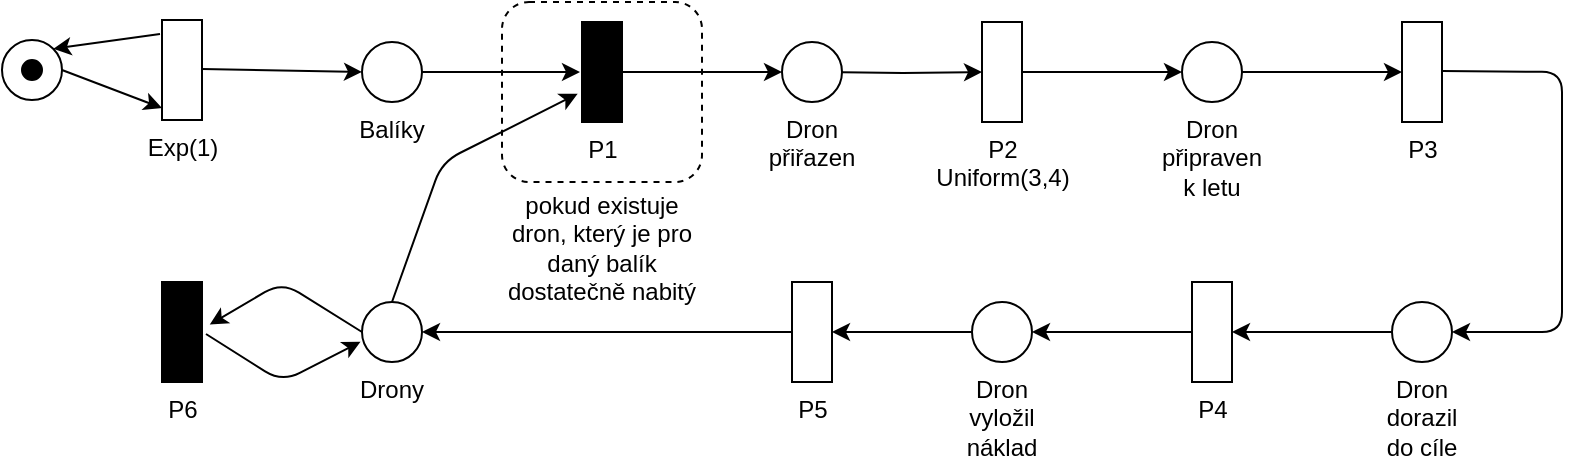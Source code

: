<mxfile version="13.10.9" type="device"><diagram id="WpIcmhd5gXg1aA0_rH4b" name="Page-1"><mxGraphModel dx="813" dy="435" grid="0" gridSize="10" guides="1" tooltips="1" connect="1" arrows="1" fold="1" page="1" pageScale="1" pageWidth="1169" pageHeight="827" math="0" shadow="0"><root><mxCell id="0"/><mxCell id="1" parent="0"/><mxCell id="vC8WNsZ4K_IA4UVrQn5d-52" value="&lt;span&gt;pokud existuje dron, který je pro daný balík dostatečně nabitý&lt;/span&gt;" style="rounded=1;whiteSpace=wrap;html=1;labelBackgroundColor=none;fontColor=#000000;fillColor=none;dashed=1;glass=0;shadow=0;sketch=0;labelPosition=center;verticalLabelPosition=bottom;align=center;verticalAlign=top;spacing=0;" vertex="1" parent="1"><mxGeometry x="340" y="370" width="100" height="90" as="geometry"/></mxCell><mxCell id="vC8WNsZ4K_IA4UVrQn5d-1" value="Exp(1)" style="verticalLabelPosition=bottom;verticalAlign=top;html=1;shape=mxgraph.basic.rect;fillColor2=none;strokeWidth=1;size=20;indent=5;labelPosition=center;align=center;" vertex="1" parent="1"><mxGeometry x="170" y="379" width="20" height="50" as="geometry"/></mxCell><mxCell id="vC8WNsZ4K_IA4UVrQn5d-2" value="Balíky" style="ellipse;whiteSpace=wrap;html=1;aspect=fixed;labelPosition=center;verticalLabelPosition=bottom;align=center;verticalAlign=top;" vertex="1" parent="1"><mxGeometry x="270" y="390" width="30" height="30" as="geometry"/></mxCell><mxCell id="vC8WNsZ4K_IA4UVrQn5d-3" value="" style="endArrow=classic;html=1;entryX=0;entryY=0.5;entryDx=0;entryDy=0;" edge="1" parent="1" target="vC8WNsZ4K_IA4UVrQn5d-2"><mxGeometry width="50" height="50" relative="1" as="geometry"><mxPoint x="190" y="403.5" as="sourcePoint"/><mxPoint x="270" y="448" as="targetPoint"/><Array as="points"/></mxGeometry></mxCell><mxCell id="vC8WNsZ4K_IA4UVrQn5d-7" value="" style="ellipse;whiteSpace=wrap;html=1;aspect=fixed;labelPosition=center;verticalLabelPosition=bottom;align=center;verticalAlign=top;" vertex="1" parent="1"><mxGeometry x="90" y="389" width="30" height="30" as="geometry"/></mxCell><mxCell id="vC8WNsZ4K_IA4UVrQn5d-11" value="" style="endArrow=classic;html=1;fontColor=#000000;exitX=1;exitY=0.5;exitDx=0;exitDy=0;" edge="1" parent="1" source="vC8WNsZ4K_IA4UVrQn5d-7"><mxGeometry width="50" height="50" relative="1" as="geometry"><mxPoint x="120" y="463" as="sourcePoint"/><mxPoint x="170" y="423" as="targetPoint"/></mxGeometry></mxCell><mxCell id="vC8WNsZ4K_IA4UVrQn5d-12" value="" style="endArrow=classic;html=1;fontColor=#000000;entryX=1;entryY=0;entryDx=0;entryDy=0;exitX=-0.05;exitY=0.14;exitDx=0;exitDy=0;exitPerimeter=0;" edge="1" parent="1" source="vC8WNsZ4K_IA4UVrQn5d-1" target="vC8WNsZ4K_IA4UVrQn5d-7"><mxGeometry width="50" height="50" relative="1" as="geometry"><mxPoint x="140" y="309" as="sourcePoint"/><mxPoint x="190" y="259" as="targetPoint"/></mxGeometry></mxCell><mxCell id="vC8WNsZ4K_IA4UVrQn5d-14" value="" style="ellipse;whiteSpace=wrap;html=1;aspect=fixed;fontColor=#000000;labelBackgroundColor=none;fillColor=#000000;" vertex="1" parent="1"><mxGeometry x="100" y="399" width="10" height="10" as="geometry"/></mxCell><mxCell id="vC8WNsZ4K_IA4UVrQn5d-15" value="Drony" style="ellipse;whiteSpace=wrap;html=1;aspect=fixed;labelPosition=center;verticalLabelPosition=bottom;align=center;verticalAlign=top;" vertex="1" parent="1"><mxGeometry x="270" y="520" width="30" height="30" as="geometry"/></mxCell><mxCell id="vC8WNsZ4K_IA4UVrQn5d-21" value="" style="edgeStyle=orthogonalEdgeStyle;rounded=0;orthogonalLoop=1;jettySize=auto;html=1;fontColor=#000000;" edge="1" parent="1" source="vC8WNsZ4K_IA4UVrQn5d-16"><mxGeometry relative="1" as="geometry"><mxPoint x="480" y="405" as="targetPoint"/></mxGeometry></mxCell><mxCell id="vC8WNsZ4K_IA4UVrQn5d-16" value="P1" style="verticalLabelPosition=bottom;verticalAlign=top;html=1;shape=mxgraph.basic.rect;fillColor2=none;strokeWidth=1;size=20;indent=5;labelPosition=center;align=center;fillColor=#000000;" vertex="1" parent="1"><mxGeometry x="380" y="380" width="20" height="50" as="geometry"/></mxCell><mxCell id="vC8WNsZ4K_IA4UVrQn5d-18" value="" style="endArrow=classic;html=1;fontColor=#000000;entryX=-0.05;entryY=0.5;entryDx=0;entryDy=0;entryPerimeter=0;exitX=1;exitY=0.5;exitDx=0;exitDy=0;" edge="1" parent="1" source="vC8WNsZ4K_IA4UVrQn5d-2" target="vC8WNsZ4K_IA4UVrQn5d-16"><mxGeometry width="50" height="50" relative="1" as="geometry"><mxPoint x="300" y="360" as="sourcePoint"/><mxPoint x="350" y="310" as="targetPoint"/></mxGeometry></mxCell><mxCell id="vC8WNsZ4K_IA4UVrQn5d-23" value="" style="edgeStyle=orthogonalEdgeStyle;rounded=0;orthogonalLoop=1;jettySize=auto;html=1;fontColor=#000000;" edge="1" parent="1" target="vC8WNsZ4K_IA4UVrQn5d-22"><mxGeometry relative="1" as="geometry"><mxPoint x="500" y="405" as="sourcePoint"/></mxGeometry></mxCell><mxCell id="vC8WNsZ4K_IA4UVrQn5d-26" value="" style="edgeStyle=orthogonalEdgeStyle;rounded=0;orthogonalLoop=1;jettySize=auto;html=1;fontColor=#000000;" edge="1" parent="1" source="vC8WNsZ4K_IA4UVrQn5d-22"><mxGeometry relative="1" as="geometry"><mxPoint x="680" y="405" as="targetPoint"/></mxGeometry></mxCell><mxCell id="vC8WNsZ4K_IA4UVrQn5d-22" value="P2&lt;br&gt;Uniform(3,4)" style="verticalLabelPosition=bottom;verticalAlign=top;html=1;shape=mxgraph.basic.rect;fillColor2=none;strokeWidth=1;size=20;indent=5;labelPosition=center;align=center;fillColor=none;" vertex="1" parent="1"><mxGeometry x="580" y="380" width="20" height="50" as="geometry"/></mxCell><mxCell id="vC8WNsZ4K_IA4UVrQn5d-24" value="Dron přiřazen" style="ellipse;whiteSpace=wrap;html=1;aspect=fixed;labelPosition=center;verticalLabelPosition=bottom;align=center;verticalAlign=top;" vertex="1" parent="1"><mxGeometry x="480" y="390" width="30" height="30" as="geometry"/></mxCell><mxCell id="vC8WNsZ4K_IA4UVrQn5d-29" value="" style="edgeStyle=orthogonalEdgeStyle;rounded=0;orthogonalLoop=1;jettySize=auto;html=1;fontColor=#000000;" edge="1" parent="1" source="vC8WNsZ4K_IA4UVrQn5d-27"><mxGeometry relative="1" as="geometry"><mxPoint x="790" y="405" as="targetPoint"/></mxGeometry></mxCell><mxCell id="vC8WNsZ4K_IA4UVrQn5d-27" value="Dron připraven k letu" style="ellipse;whiteSpace=wrap;html=1;aspect=fixed;labelPosition=center;verticalLabelPosition=bottom;align=center;verticalAlign=top;" vertex="1" parent="1"><mxGeometry x="680" y="390" width="30" height="30" as="geometry"/></mxCell><mxCell id="vC8WNsZ4K_IA4UVrQn5d-30" value="P3" style="verticalLabelPosition=bottom;verticalAlign=top;html=1;shape=mxgraph.basic.rect;fillColor2=none;strokeWidth=1;size=20;indent=5;labelPosition=center;align=center;fillColor=none;" vertex="1" parent="1"><mxGeometry x="790" y="380" width="20" height="50" as="geometry"/></mxCell><mxCell id="vC8WNsZ4K_IA4UVrQn5d-36" value="" style="edgeStyle=orthogonalEdgeStyle;rounded=0;orthogonalLoop=1;jettySize=auto;html=1;fontColor=#000000;" edge="1" parent="1" source="vC8WNsZ4K_IA4UVrQn5d-31" target="vC8WNsZ4K_IA4UVrQn5d-35"><mxGeometry relative="1" as="geometry"/></mxCell><mxCell id="vC8WNsZ4K_IA4UVrQn5d-31" value="Dron dorazil do cíle" style="ellipse;whiteSpace=wrap;html=1;aspect=fixed;labelPosition=center;verticalLabelPosition=bottom;align=center;verticalAlign=top;" vertex="1" parent="1"><mxGeometry x="785" y="520" width="30" height="30" as="geometry"/></mxCell><mxCell id="vC8WNsZ4K_IA4UVrQn5d-34" value="" style="endArrow=classic;html=1;fontColor=#000000;entryX=1;entryY=0.5;entryDx=0;entryDy=0;" edge="1" parent="1" target="vC8WNsZ4K_IA4UVrQn5d-31"><mxGeometry width="50" height="50" relative="1" as="geometry"><mxPoint x="810" y="404.5" as="sourcePoint"/><mxPoint x="870" y="550" as="targetPoint"/><Array as="points"><mxPoint x="870" y="405"/><mxPoint x="870" y="535"/></Array></mxGeometry></mxCell><mxCell id="vC8WNsZ4K_IA4UVrQn5d-38" value="" style="edgeStyle=orthogonalEdgeStyle;rounded=0;orthogonalLoop=1;jettySize=auto;html=1;fontColor=#000000;" edge="1" parent="1" source="vC8WNsZ4K_IA4UVrQn5d-35" target="vC8WNsZ4K_IA4UVrQn5d-37"><mxGeometry relative="1" as="geometry"/></mxCell><mxCell id="vC8WNsZ4K_IA4UVrQn5d-35" value="P4" style="verticalLabelPosition=bottom;verticalAlign=top;html=1;shape=mxgraph.basic.rect;fillColor2=none;strokeWidth=1;size=20;indent=5;labelPosition=center;align=center;fillColor=none;" vertex="1" parent="1"><mxGeometry x="685" y="510" width="20" height="50" as="geometry"/></mxCell><mxCell id="vC8WNsZ4K_IA4UVrQn5d-40" value="" style="edgeStyle=orthogonalEdgeStyle;rounded=0;orthogonalLoop=1;jettySize=auto;html=1;fontColor=#000000;" edge="1" parent="1" source="vC8WNsZ4K_IA4UVrQn5d-37" target="vC8WNsZ4K_IA4UVrQn5d-39"><mxGeometry relative="1" as="geometry"/></mxCell><mxCell id="vC8WNsZ4K_IA4UVrQn5d-37" value="Dron vyložil náklad" style="ellipse;whiteSpace=wrap;html=1;aspect=fixed;labelPosition=center;verticalLabelPosition=bottom;align=center;verticalAlign=top;" vertex="1" parent="1"><mxGeometry x="575" y="520" width="30" height="30" as="geometry"/></mxCell><mxCell id="vC8WNsZ4K_IA4UVrQn5d-43" style="edgeStyle=orthogonalEdgeStyle;rounded=0;orthogonalLoop=1;jettySize=auto;html=1;entryX=1;entryY=0.5;entryDx=0;entryDy=0;fontColor=#000000;" edge="1" parent="1" source="vC8WNsZ4K_IA4UVrQn5d-39" target="vC8WNsZ4K_IA4UVrQn5d-15"><mxGeometry relative="1" as="geometry"/></mxCell><mxCell id="vC8WNsZ4K_IA4UVrQn5d-39" value="P5" style="verticalLabelPosition=bottom;verticalAlign=top;html=1;shape=mxgraph.basic.rect;fillColor2=none;strokeWidth=1;size=20;indent=5;labelPosition=center;align=center;fillColor=none;" vertex="1" parent="1"><mxGeometry x="485" y="510" width="20" height="50" as="geometry"/></mxCell><mxCell id="vC8WNsZ4K_IA4UVrQn5d-46" value="" style="endArrow=classic;html=1;fontColor=#000000;exitX=0.5;exitY=0;exitDx=0;exitDy=0;entryX=-0.107;entryY=0.717;entryDx=0;entryDy=0;entryPerimeter=0;" edge="1" parent="1" source="vC8WNsZ4K_IA4UVrQn5d-15" target="vC8WNsZ4K_IA4UVrQn5d-16"><mxGeometry width="50" height="50" relative="1" as="geometry"><mxPoint x="280" y="520" as="sourcePoint"/><mxPoint x="382" y="422" as="targetPoint"/><Array as="points"><mxPoint x="310" y="450"/></Array></mxGeometry></mxCell><mxCell id="vC8WNsZ4K_IA4UVrQn5d-47" value="P6" style="verticalLabelPosition=bottom;verticalAlign=top;html=1;shape=mxgraph.basic.rect;fillColor2=none;strokeWidth=1;size=20;indent=5;labelPosition=center;align=center;fillColor=#000000;" vertex="1" parent="1"><mxGeometry x="170" y="510" width="20" height="50" as="geometry"/></mxCell><mxCell id="vC8WNsZ4K_IA4UVrQn5d-50" value="" style="endArrow=classic;html=1;fontColor=#000000;entryX=-0.024;entryY=0.662;entryDx=0;entryDy=0;exitX=1.1;exitY=0.52;exitDx=0;exitDy=0;exitPerimeter=0;entryPerimeter=0;" edge="1" parent="1" source="vC8WNsZ4K_IA4UVrQn5d-47" target="vC8WNsZ4K_IA4UVrQn5d-15"><mxGeometry width="50" height="50" relative="1" as="geometry"><mxPoint x="200" y="535" as="sourcePoint"/><mxPoint x="240" y="490" as="targetPoint"/><Array as="points"><mxPoint x="230" y="560"/></Array></mxGeometry></mxCell><mxCell id="vC8WNsZ4K_IA4UVrQn5d-51" value="" style="endArrow=classic;html=1;fontColor=#000000;exitX=0;exitY=0.5;exitDx=0;exitDy=0;entryX=1.193;entryY=0.426;entryDx=0;entryDy=0;entryPerimeter=0;" edge="1" parent="1" source="vC8WNsZ4K_IA4UVrQn5d-15" target="vC8WNsZ4K_IA4UVrQn5d-47"><mxGeometry width="50" height="50" relative="1" as="geometry"><mxPoint x="260" y="490" as="sourcePoint"/><mxPoint x="192" y="535" as="targetPoint"/><Array as="points"><mxPoint x="230" y="510"/></Array></mxGeometry></mxCell></root></mxGraphModel></diagram></mxfile>